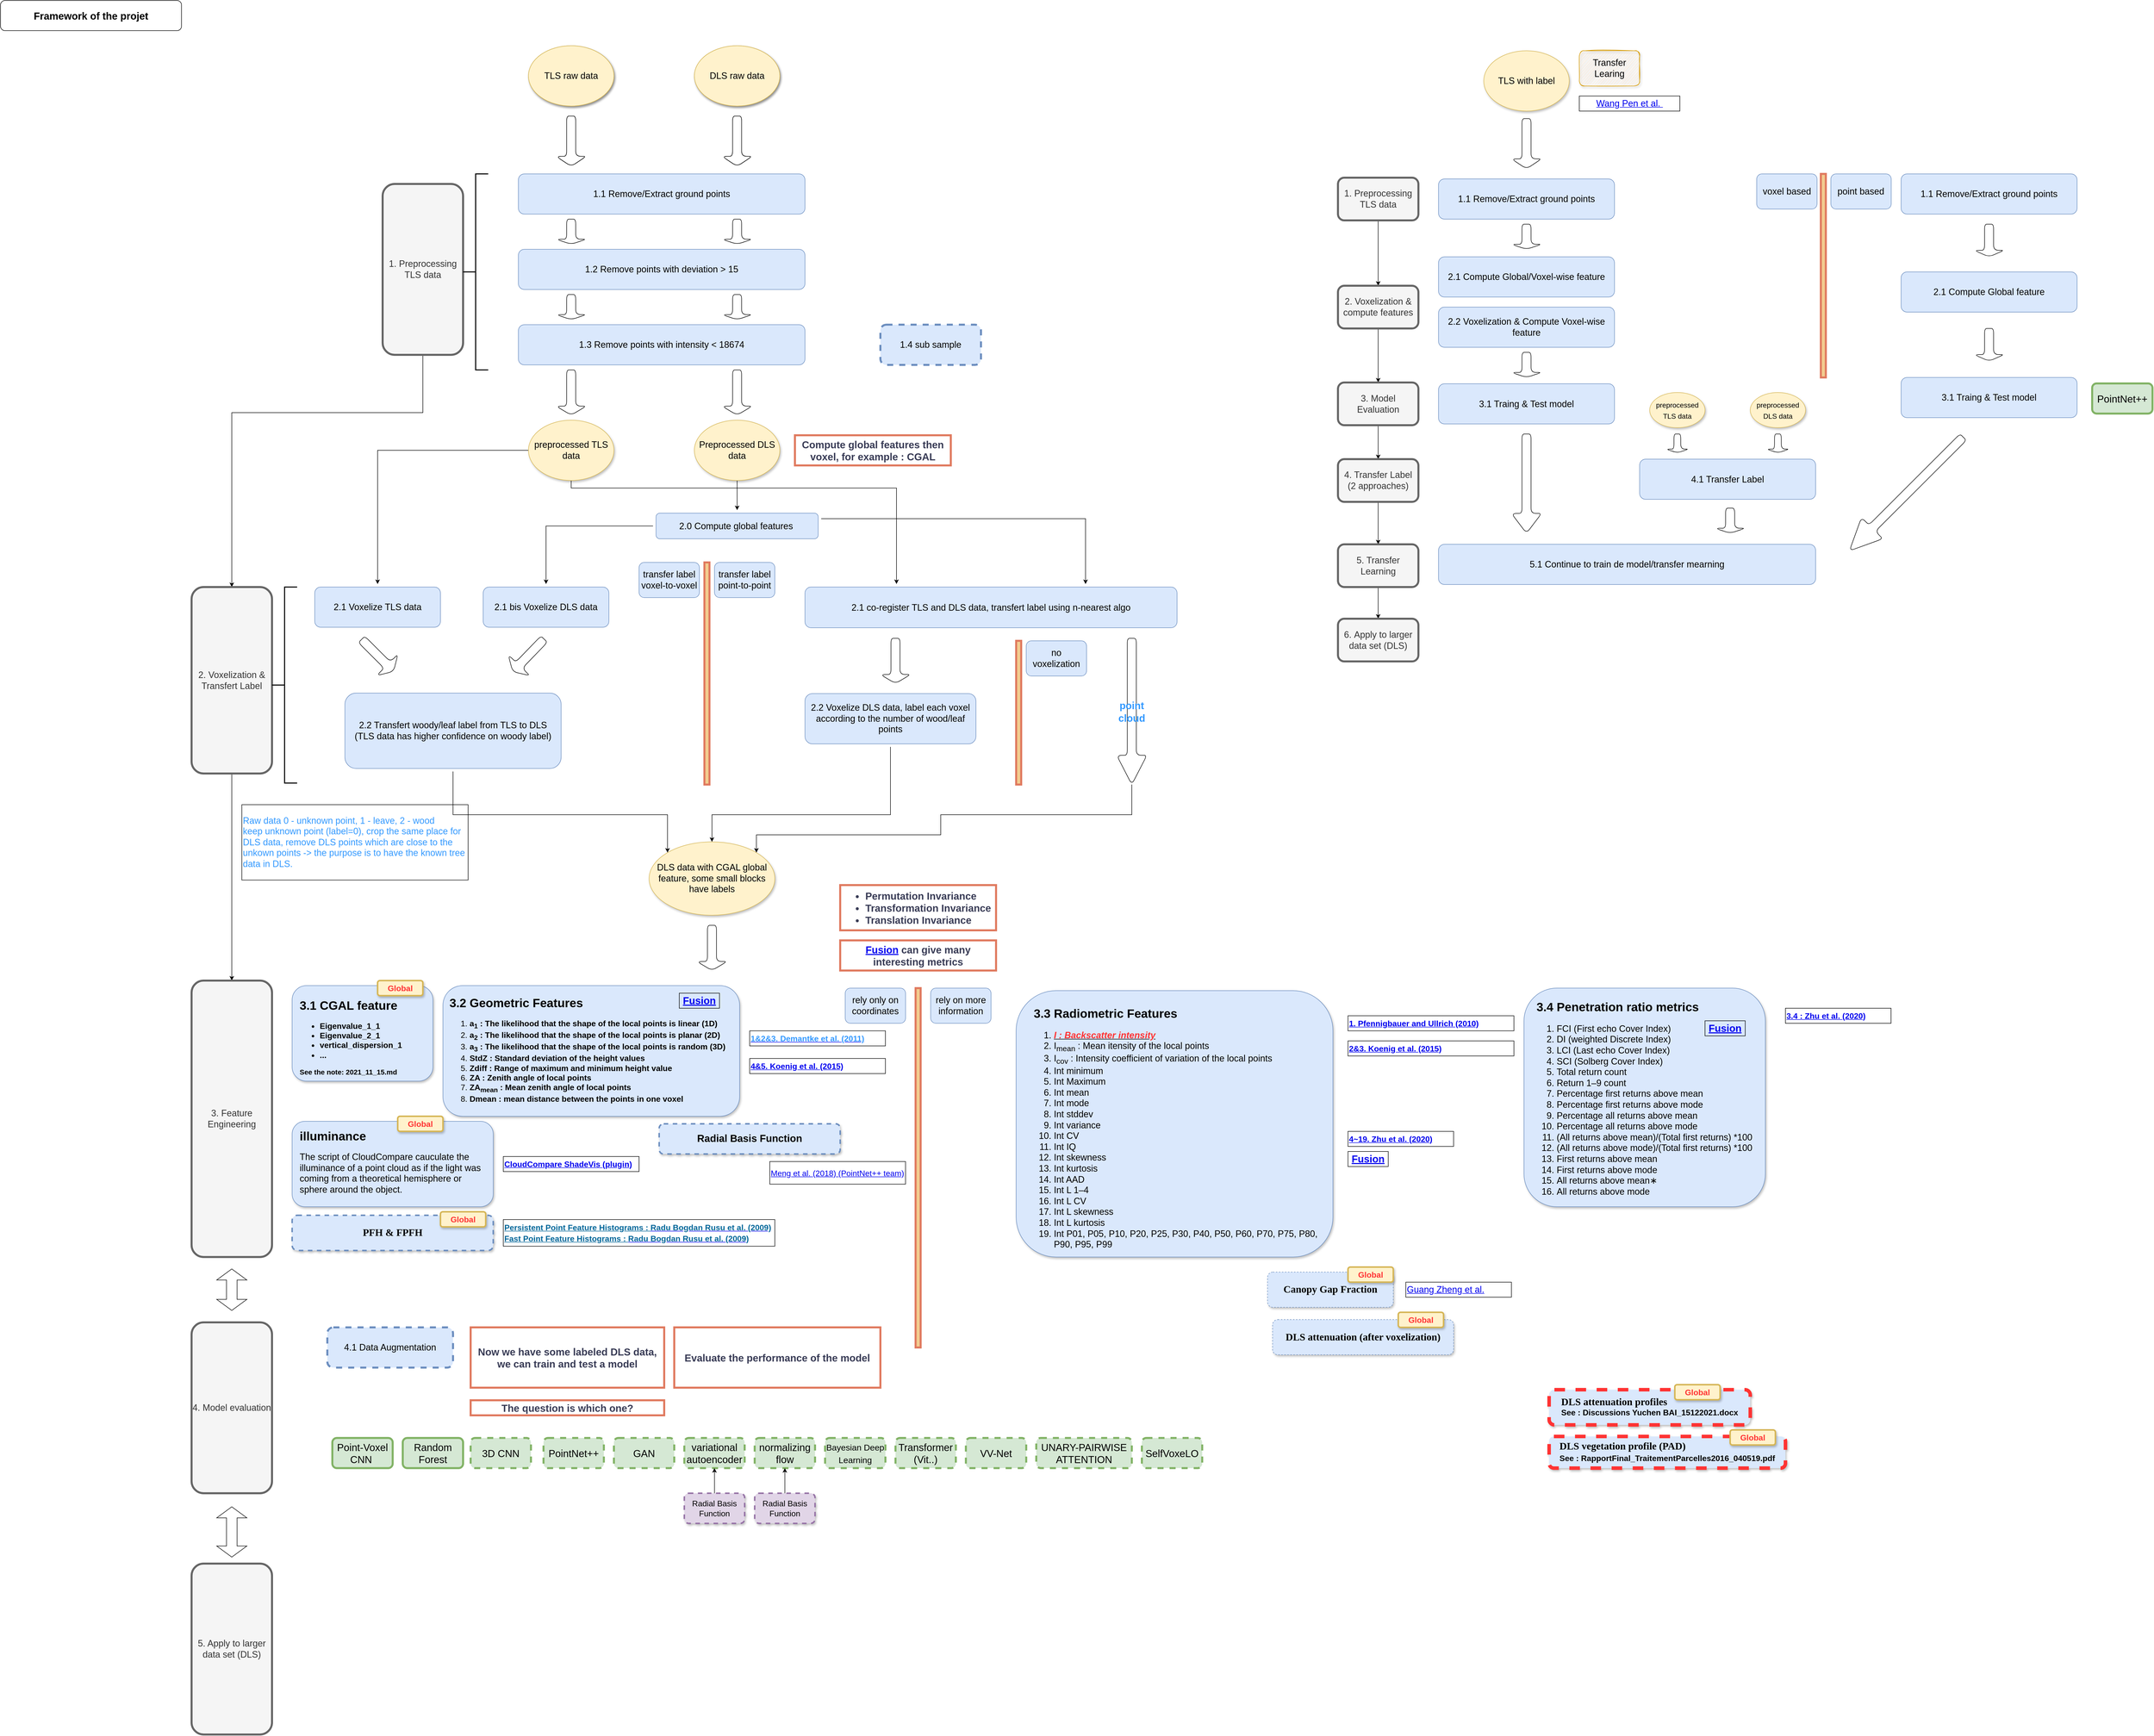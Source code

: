 <mxfile version="17.2.4" type="device"><diagram id="VDtyfZU4dx35SP9ErmCA" name="Page-1"><mxGraphModel dx="1374" dy="794" grid="1" gridSize="10" guides="1" tooltips="1" connect="1" arrows="1" fold="1" page="1" pageScale="1" pageWidth="3827" pageHeight="1169" math="0" shadow="0"><root><mxCell id="0"/><mxCell id="1" parent="0"/><mxCell id="HyjEfPjSGcgOFrTCnn4u-7" value="" style="rounded=1;whiteSpace=wrap;html=1;fontSize=14;shadow=1;glass=0;sketch=0;fillColor=#dae8fc;strokeColor=#6c8ebf;" parent="1" vertex="1"><mxGeometry x="600" y="1980" width="280" height="190" as="geometry"/></mxCell><mxCell id="Wg0yn6AiduVK4g4yRZyo-5" style="edgeStyle=orthogonalEdgeStyle;rounded=0;orthogonalLoop=1;jettySize=auto;html=1;" parent="1" source="dNyDx-j0MvRkq81e8ZUv-1" target="dNyDx-j0MvRkq81e8ZUv-33" edge="1"><mxGeometry relative="1" as="geometry"><Array as="points"><mxPoint x="860" y="840"/><mxPoint x="480" y="840"/></Array></mxGeometry></mxCell><mxCell id="dNyDx-j0MvRkq81e8ZUv-1" value="&lt;font style=&quot;font-size: 18px&quot;&gt;1. Preprocessing TLS data&lt;/font&gt;" style="rounded=1;whiteSpace=wrap;html=1;strokeWidth=4;fillColor=#f5f5f5;fontColor=#333333;strokeColor=#666666;" parent="1" vertex="1"><mxGeometry x="780" y="385" width="160" height="340" as="geometry"/></mxCell><mxCell id="dNyDx-j0MvRkq81e8ZUv-2" value="&lt;font style=&quot;font-size: 20px&quot;&gt;&lt;b&gt;Framework of the projet&lt;/b&gt;&lt;/font&gt;" style="whiteSpace=wrap;html=1;rounded=1;" parent="1" vertex="1"><mxGeometry x="20" y="20" width="360" height="60" as="geometry"/></mxCell><mxCell id="dNyDx-j0MvRkq81e8ZUv-7" value="1.1 Remove/Extract ground points" style="rounded=1;whiteSpace=wrap;html=1;fontSize=18;perimeterSpacing=6;fillColor=#dae8fc;strokeColor=#6c8ebf;" parent="1" vertex="1"><mxGeometry x="1050" y="365" width="570" height="80" as="geometry"/></mxCell><mxCell id="dNyDx-j0MvRkq81e8ZUv-10" value="TLS raw data" style="ellipse;whiteSpace=wrap;html=1;fontSize=18;rounded=1;fillColor=#fff2cc;strokeColor=#d6b656;shadow=1;" parent="1" vertex="1"><mxGeometry x="1070" y="110" width="170" height="120" as="geometry"/></mxCell><mxCell id="dNyDx-j0MvRkq81e8ZUv-15" value="DLS raw data" style="ellipse;whiteSpace=wrap;html=1;fontSize=18;rounded=1;fillColor=#fff2cc;strokeColor=#d6b656;sketch=0;shadow=1;" parent="1" vertex="1"><mxGeometry x="1400" y="110" width="170" height="120" as="geometry"/></mxCell><mxCell id="dNyDx-j0MvRkq81e8ZUv-16" value="" style="shape=singleArrow;direction=south;whiteSpace=wrap;html=1;fontSize=18;rounded=1;" parent="1" vertex="1"><mxGeometry x="1125" y="250" width="60" height="100" as="geometry"/></mxCell><mxCell id="dNyDx-j0MvRkq81e8ZUv-18" value="" style="shape=singleArrow;direction=south;whiteSpace=wrap;html=1;fontSize=18;rounded=1;" parent="1" vertex="1"><mxGeometry x="1455" y="250" width="60" height="100" as="geometry"/></mxCell><mxCell id="dNyDx-j0MvRkq81e8ZUv-19" value="1.2 Remove&amp;nbsp;points with deviation &amp;gt; 15" style="rounded=1;whiteSpace=wrap;html=1;fontSize=18;fillColor=#dae8fc;strokeColor=#6c8ebf;" parent="1" vertex="1"><mxGeometry x="1050" y="515" width="570" height="80" as="geometry"/></mxCell><mxCell id="dNyDx-j0MvRkq81e8ZUv-20" value="1.3 Remove&amp;nbsp;points with intensity &amp;lt; 18674" style="rounded=1;whiteSpace=wrap;html=1;fontSize=18;shadow=0;fillColor=#dae8fc;strokeColor=#6c8ebf;" parent="1" vertex="1"><mxGeometry x="1050" y="665" width="570" height="80" as="geometry"/></mxCell><mxCell id="dNyDx-j0MvRkq81e8ZUv-22" value="1.4 sub sample" style="rounded=1;whiteSpace=wrap;html=1;fontSize=18;shadow=0;dashed=1;fillColor=#dae8fc;strokeColor=#6c8ebf;strokeWidth=4;" parent="1" vertex="1"><mxGeometry x="1770" y="665" width="200" height="80" as="geometry"/></mxCell><mxCell id="Wg0yn6AiduVK4g4yRZyo-1" style="edgeStyle=orthogonalEdgeStyle;rounded=0;orthogonalLoop=1;jettySize=auto;html=1;entryX=0.5;entryY=0;entryDx=0;entryDy=0;" parent="1" source="dNyDx-j0MvRkq81e8ZUv-23" target="dNyDx-j0MvRkq81e8ZUv-40" edge="1"><mxGeometry relative="1" as="geometry"/></mxCell><mxCell id="Wg0yn6AiduVK4g4yRZyo-20" style="edgeStyle=orthogonalEdgeStyle;rounded=0;orthogonalLoop=1;jettySize=auto;html=1;entryX=0.25;entryY=0;entryDx=0;entryDy=0;fontSize=20;fontColor=#FF3333;" parent="1" source="dNyDx-j0MvRkq81e8ZUv-23" target="dNyDx-j0MvRkq81e8ZUv-60" edge="1"><mxGeometry relative="1" as="geometry"><Array as="points"><mxPoint x="1155" y="990"/><mxPoint x="1802" y="990"/></Array></mxGeometry></mxCell><mxCell id="dNyDx-j0MvRkq81e8ZUv-23" value="preprocessed TLS data" style="ellipse;whiteSpace=wrap;html=1;fontSize=18;rounded=1;fillColor=#fff2cc;strokeColor=#d6b656;shadow=1;" parent="1" vertex="1"><mxGeometry x="1070" y="855" width="170" height="120" as="geometry"/></mxCell><mxCell id="Wg0yn6AiduVK4g4yRZyo-15" style="edgeStyle=orthogonalEdgeStyle;rounded=0;orthogonalLoop=1;jettySize=auto;html=1;exitX=0.5;exitY=1;exitDx=0;exitDy=0;fontSize=20;fontColor=#FF3333;" parent="1" source="dNyDx-j0MvRkq81e8ZUv-24" target="Wg0yn6AiduVK4g4yRZyo-12" edge="1"><mxGeometry relative="1" as="geometry"/></mxCell><mxCell id="dNyDx-j0MvRkq81e8ZUv-24" value="Preprocessed DLS data" style="ellipse;whiteSpace=wrap;html=1;fontSize=18;rounded=1;fillColor=#fff2cc;strokeColor=#d6b656;shadow=1;" parent="1" vertex="1"><mxGeometry x="1400" y="855" width="170" height="120" as="geometry"/></mxCell><mxCell id="dNyDx-j0MvRkq81e8ZUv-25" value="" style="shape=singleArrow;direction=south;whiteSpace=wrap;html=1;fontSize=18;rounded=1;" parent="1" vertex="1"><mxGeometry x="1125" y="455" width="60" height="50" as="geometry"/></mxCell><mxCell id="dNyDx-j0MvRkq81e8ZUv-26" value="" style="shape=singleArrow;direction=south;whiteSpace=wrap;html=1;fontSize=18;rounded=1;" parent="1" vertex="1"><mxGeometry x="1455" y="455" width="60" height="50" as="geometry"/></mxCell><mxCell id="dNyDx-j0MvRkq81e8ZUv-28" value="" style="shape=singleArrow;direction=south;whiteSpace=wrap;html=1;fontSize=18;rounded=1;" parent="1" vertex="1"><mxGeometry x="1125" y="605" width="60" height="50" as="geometry"/></mxCell><mxCell id="dNyDx-j0MvRkq81e8ZUv-30" value="" style="shape=singleArrow;direction=south;whiteSpace=wrap;html=1;fontSize=18;rounded=1;" parent="1" vertex="1"><mxGeometry x="1455" y="605" width="60" height="50" as="geometry"/></mxCell><mxCell id="dNyDx-j0MvRkq81e8ZUv-31" value="" style="shape=singleArrow;direction=south;whiteSpace=wrap;html=1;fontSize=18;rounded=1;" parent="1" vertex="1"><mxGeometry x="1455" y="755" width="60" height="90" as="geometry"/></mxCell><mxCell id="dNyDx-j0MvRkq81e8ZUv-32" value="" style="shape=singleArrow;direction=south;whiteSpace=wrap;html=1;fontSize=18;rounded=1;" parent="1" vertex="1"><mxGeometry x="1125" y="755" width="60" height="90" as="geometry"/></mxCell><mxCell id="Wg0yn6AiduVK4g4yRZyo-23" style="edgeStyle=orthogonalEdgeStyle;rounded=0;orthogonalLoop=1;jettySize=auto;html=1;fontSize=20;fontColor=#FF3333;" parent="1" source="dNyDx-j0MvRkq81e8ZUv-33" target="dNyDx-j0MvRkq81e8ZUv-34" edge="1"><mxGeometry relative="1" as="geometry"/></mxCell><mxCell id="dNyDx-j0MvRkq81e8ZUv-33" value="&lt;font style=&quot;font-size: 18px&quot;&gt;2. Voxelization &amp;amp; Transfert Label&lt;/font&gt;" style="rounded=1;whiteSpace=wrap;html=1;strokeWidth=4;fillColor=#f5f5f5;fontColor=#333333;strokeColor=#666666;" parent="1" vertex="1"><mxGeometry x="400" y="1187" width="160" height="371" as="geometry"/></mxCell><mxCell id="dNyDx-j0MvRkq81e8ZUv-34" value="&lt;font style=&quot;font-size: 18px&quot;&gt;3. Feature Engineering&lt;/font&gt;" style="rounded=1;whiteSpace=wrap;html=1;strokeWidth=4;fillColor=#f5f5f5;fontColor=#333333;strokeColor=#666666;" parent="1" vertex="1"><mxGeometry x="400" y="1970" width="160" height="550" as="geometry"/></mxCell><mxCell id="dNyDx-j0MvRkq81e8ZUv-35" value="&lt;span style=&quot;font-size: 18px&quot;&gt;4. Model evaluation&lt;/span&gt;" style="rounded=1;whiteSpace=wrap;html=1;strokeWidth=4;fillColor=#f5f5f5;fontColor=#333333;strokeColor=#666666;" parent="1" vertex="1"><mxGeometry x="400" y="2650" width="160" height="340" as="geometry"/></mxCell><mxCell id="dNyDx-j0MvRkq81e8ZUv-37" value="&lt;font style=&quot;font-size: 18px&quot;&gt;5. Apply to larger data set (DLS)&lt;/font&gt;" style="rounded=1;whiteSpace=wrap;html=1;strokeWidth=4;fillColor=#f5f5f5;fontColor=#333333;strokeColor=#666666;" parent="1" vertex="1"><mxGeometry x="400" y="3130" width="160" height="340" as="geometry"/></mxCell><mxCell id="dNyDx-j0MvRkq81e8ZUv-38" value="transfer label&lt;br&gt;point-to-point" style="rounded=1;whiteSpace=wrap;html=1;fontSize=18;shadow=0;fillColor=#dae8fc;strokeColor=#6c8ebf;" parent="1" vertex="1"><mxGeometry x="1440" y="1138" width="120" height="70" as="geometry"/></mxCell><mxCell id="dNyDx-j0MvRkq81e8ZUv-40" value="2.1 Voxelize TLS data" style="rounded=1;whiteSpace=wrap;html=1;fontSize=18;perimeterSpacing=6;fillColor=#dae8fc;strokeColor=#6c8ebf;" parent="1" vertex="1"><mxGeometry x="645" y="1187" width="250" height="80" as="geometry"/></mxCell><mxCell id="dNyDx-j0MvRkq81e8ZUv-41" value="" style="strokeWidth=2;html=1;shape=mxgraph.flowchart.annotation_2;align=left;labelPosition=right;pointerEvents=1;rounded=0;sketch=0;fontColor=#393C56;fillColor=#F2CC8F;" parent="1" vertex="1"><mxGeometry x="940" y="365" width="50" height="390" as="geometry"/></mxCell><mxCell id="dNyDx-j0MvRkq81e8ZUv-43" value="" style="rounded=0;whiteSpace=wrap;html=1;sketch=0;fontColor=#393C56;strokeColor=#E07A5F;strokeWidth=4;fillColor=#F2CC8F;" parent="1" vertex="1"><mxGeometry x="1420" y="1138" width="10" height="442" as="geometry"/></mxCell><mxCell id="dNyDx-j0MvRkq81e8ZUv-44" value="transfer label&lt;br&gt;voxel-to-voxel" style="rounded=1;whiteSpace=wrap;html=1;fontSize=18;shadow=0;fillColor=#dae8fc;strokeColor=#6c8ebf;" parent="1" vertex="1"><mxGeometry x="1290" y="1138" width="120" height="70" as="geometry"/></mxCell><mxCell id="dNyDx-j0MvRkq81e8ZUv-45" value="2.1 bis Voxelize DLS data" style="rounded=1;whiteSpace=wrap;html=1;fontSize=18;perimeterSpacing=6;fillColor=#dae8fc;strokeColor=#6c8ebf;" parent="1" vertex="1"><mxGeometry x="980" y="1187" width="250" height="80" as="geometry"/></mxCell><mxCell id="Wg0yn6AiduVK4g4yRZyo-29" style="edgeStyle=orthogonalEdgeStyle;rounded=0;orthogonalLoop=1;jettySize=auto;html=1;entryX=0;entryY=0;entryDx=0;entryDy=0;fontSize=20;fontColor=#FF3333;" parent="1" source="dNyDx-j0MvRkq81e8ZUv-56" target="Wg0yn6AiduVK4g4yRZyo-28" edge="1"><mxGeometry relative="1" as="geometry"><Array as="points"><mxPoint x="920" y="1640"/><mxPoint x="1347" y="1640"/></Array></mxGeometry></mxCell><mxCell id="dNyDx-j0MvRkq81e8ZUv-56" value="2.2 Transfert woody/leaf label from TLS to DLS&lt;br&gt;(TLS data has higher confidence on woody label)" style="rounded=1;whiteSpace=wrap;html=1;fontSize=18;perimeterSpacing=6;fillColor=#dae8fc;strokeColor=#6c8ebf;" parent="1" vertex="1"><mxGeometry x="705" y="1398" width="430" height="150" as="geometry"/></mxCell><mxCell id="dNyDx-j0MvRkq81e8ZUv-57" value="" style="shape=singleArrow;direction=south;whiteSpace=wrap;html=1;fontSize=18;rounded=1;rotation=44;" parent="1" vertex="1"><mxGeometry x="1040" y="1278" width="60" height="90" as="geometry"/></mxCell><mxCell id="dNyDx-j0MvRkq81e8ZUv-58" value="" style="shape=singleArrow;direction=south;whiteSpace=wrap;html=1;fontSize=18;rounded=1;rotation=-45;" parent="1" vertex="1"><mxGeometry x="740" y="1278" width="60" height="90" as="geometry"/></mxCell><mxCell id="dNyDx-j0MvRkq81e8ZUv-59" value="" style="strokeWidth=2;html=1;shape=mxgraph.flowchart.annotation_2;align=left;labelPosition=right;pointerEvents=1;rounded=0;sketch=0;fontColor=#393C56;fillColor=#F2CC8F;" parent="1" vertex="1"><mxGeometry x="560" y="1187" width="50" height="390" as="geometry"/></mxCell><mxCell id="dNyDx-j0MvRkq81e8ZUv-60" value="2.1 co-register TLS and DLS data, transfert label using n-nearest algo" style="rounded=1;whiteSpace=wrap;html=1;fontSize=18;perimeterSpacing=6;fillColor=#dae8fc;strokeColor=#6c8ebf;" parent="1" vertex="1"><mxGeometry x="1620" y="1187" width="740" height="81" as="geometry"/></mxCell><mxCell id="Wg0yn6AiduVK4g4yRZyo-30" style="edgeStyle=orthogonalEdgeStyle;rounded=0;orthogonalLoop=1;jettySize=auto;html=1;fontSize=20;fontColor=#FF3333;" parent="1" source="dNyDx-j0MvRkq81e8ZUv-71" target="Wg0yn6AiduVK4g4yRZyo-28" edge="1"><mxGeometry relative="1" as="geometry"><Array as="points"><mxPoint x="1790" y="1640"/><mxPoint x="1435" y="1640"/></Array></mxGeometry></mxCell><mxCell id="dNyDx-j0MvRkq81e8ZUv-71" value="2.2 Voxelize DLS data, label each voxel according to the number of wood/leaf points" style="rounded=1;whiteSpace=wrap;html=1;fontSize=18;perimeterSpacing=6;fillColor=#dae8fc;strokeColor=#6c8ebf;" parent="1" vertex="1"><mxGeometry x="1620" y="1399" width="340" height="100" as="geometry"/></mxCell><mxCell id="dNyDx-j0MvRkq81e8ZUv-72" value="" style="shape=singleArrow;direction=south;whiteSpace=wrap;html=1;fontSize=18;rounded=1;" parent="1" vertex="1"><mxGeometry x="1770" y="1289" width="60" height="90" as="geometry"/></mxCell><mxCell id="dNyDx-j0MvRkq81e8ZUv-73" value="&lt;span style=&quot;font-size: 20px&quot;&gt;&lt;b&gt;Compute global features then voxel, for example : CGAL&lt;/b&gt;&lt;/span&gt;" style="rounded=0;whiteSpace=wrap;html=1;sketch=0;fontColor=#393C56;strokeColor=#E07A5F;strokeWidth=4;fillColor=none;" parent="1" vertex="1"><mxGeometry x="1600" y="885" width="310" height="60" as="geometry"/></mxCell><mxCell id="Wg0yn6AiduVK4g4yRZyo-8" value="" style="rounded=0;whiteSpace=wrap;html=1;sketch=0;fontColor=#393C56;strokeColor=#E07A5F;strokeWidth=4;fillColor=#F2CC8F;" parent="1" vertex="1"><mxGeometry x="2040" y="1294" width="10" height="286" as="geometry"/></mxCell><mxCell id="Wg0yn6AiduVK4g4yRZyo-10" value="no voxelization" style="rounded=1;whiteSpace=wrap;html=1;fontSize=18;shadow=0;fillColor=#dae8fc;strokeColor=#6c8ebf;" parent="1" vertex="1"><mxGeometry x="2060" y="1294" width="120" height="70" as="geometry"/></mxCell><mxCell id="Wg0yn6AiduVK4g4yRZyo-31" style="edgeStyle=orthogonalEdgeStyle;rounded=0;orthogonalLoop=1;jettySize=auto;html=1;entryX=1;entryY=0;entryDx=0;entryDy=0;fontSize=20;fontColor=#FF3333;" parent="1" source="Wg0yn6AiduVK4g4yRZyo-11" target="Wg0yn6AiduVK4g4yRZyo-28" edge="1"><mxGeometry relative="1" as="geometry"><Array as="points"><mxPoint x="2270" y="1640"/><mxPoint x="1890" y="1640"/><mxPoint x="1890" y="1680"/><mxPoint x="1523" y="1680"/></Array></mxGeometry></mxCell><mxCell id="Wg0yn6AiduVK4g4yRZyo-11" value="&lt;b&gt;&lt;font color=&quot;#3399ff&quot; style=&quot;font-size: 20px&quot;&gt;point cloud&lt;/font&gt;&lt;/b&gt;" style="shape=singleArrow;direction=south;whiteSpace=wrap;html=1;fontSize=18;rounded=1;" parent="1" vertex="1"><mxGeometry x="2240" y="1289" width="60" height="291" as="geometry"/></mxCell><mxCell id="Wg0yn6AiduVK4g4yRZyo-18" style="edgeStyle=orthogonalEdgeStyle;rounded=0;orthogonalLoop=1;jettySize=auto;html=1;fontSize=20;fontColor=#FF3333;" parent="1" source="Wg0yn6AiduVK4g4yRZyo-12" target="dNyDx-j0MvRkq81e8ZUv-45" edge="1"><mxGeometry relative="1" as="geometry"/></mxCell><mxCell id="Wg0yn6AiduVK4g4yRZyo-19" style="edgeStyle=orthogonalEdgeStyle;rounded=0;orthogonalLoop=1;jettySize=auto;html=1;entryX=0.75;entryY=0;entryDx=0;entryDy=0;fontSize=20;fontColor=#FF3333;" parent="1" source="Wg0yn6AiduVK4g4yRZyo-12" target="dNyDx-j0MvRkq81e8ZUv-60" edge="1"><mxGeometry relative="1" as="geometry"><Array as="points"><mxPoint x="2178" y="1051"/></Array></mxGeometry></mxCell><mxCell id="Wg0yn6AiduVK4g4yRZyo-12" value="2.0&amp;nbsp;Compute global features&amp;nbsp;" style="rounded=1;whiteSpace=wrap;html=1;fontSize=18;perimeterSpacing=6;fillColor=#dae8fc;strokeColor=#6c8ebf;" parent="1" vertex="1"><mxGeometry x="1323.75" y="1040" width="322.5" height="51" as="geometry"/></mxCell><mxCell id="Wg0yn6AiduVK4g4yRZyo-28" value="DLS data with CGAL global feature, some small blocks have labels" style="ellipse;whiteSpace=wrap;html=1;fontSize=18;rounded=1;fillColor=#fff2cc;strokeColor=#d6b656;shadow=1;" parent="1" vertex="1"><mxGeometry x="1310" y="1694" width="250" height="146" as="geometry"/></mxCell><mxCell id="Wg0yn6AiduVK4g4yRZyo-32" value="" style="rounded=0;whiteSpace=wrap;html=1;sketch=0;fontColor=#393C56;strokeColor=#E07A5F;strokeWidth=4;fillColor=#F2CC8F;" parent="1" vertex="1"><mxGeometry x="1840" y="1985" width="10" height="715" as="geometry"/></mxCell><mxCell id="Wg0yn6AiduVK4g4yRZyo-34" value="&lt;span style=&quot;font-size: 20px&quot;&gt;&lt;b&gt;Now we have some labeled DLS data, we can train and test a model&lt;/b&gt;&lt;/span&gt;" style="rounded=0;whiteSpace=wrap;html=1;sketch=0;fontColor=#393C56;strokeColor=#E07A5F;strokeWidth=4;fillColor=none;" parent="1" vertex="1"><mxGeometry x="955" y="2660" width="385" height="120" as="geometry"/></mxCell><mxCell id="Wg0yn6AiduVK4g4yRZyo-36" value="&lt;span style=&quot;font-size: 20px&quot;&gt;&lt;b&gt;The question is which one?&lt;/b&gt;&lt;/span&gt;" style="rounded=0;whiteSpace=wrap;html=1;sketch=0;fontColor=#393C56;strokeColor=#E07A5F;strokeWidth=4;fillColor=none;" parent="1" vertex="1"><mxGeometry x="955" y="2805" width="385" height="30" as="geometry"/></mxCell><mxCell id="Wg0yn6AiduVK4g4yRZyo-37" value="3D CNN" style="rounded=1;whiteSpace=wrap;html=1;fontSize=20;dashed=1;strokeWidth=4;fillColor=#d5e8d4;strokeColor=#82b366;" parent="1" vertex="1"><mxGeometry x="955" y="2880" width="120" height="60" as="geometry"/></mxCell><mxCell id="Wg0yn6AiduVK4g4yRZyo-38" value="PointNet++" style="rounded=1;whiteSpace=wrap;html=1;fontSize=20;dashed=1;strokeWidth=4;fillColor=#d5e8d4;strokeColor=#82b366;" parent="1" vertex="1"><mxGeometry x="1100" y="2880" width="120" height="60" as="geometry"/></mxCell><mxCell id="Wg0yn6AiduVK4g4yRZyo-39" value="GAN" style="rounded=1;whiteSpace=wrap;html=1;fontSize=20;dashed=1;strokeWidth=4;fillColor=#d5e8d4;strokeColor=#82b366;" parent="1" vertex="1"><mxGeometry x="1240" y="2880" width="120" height="60" as="geometry"/></mxCell><mxCell id="Wg0yn6AiduVK4g4yRZyo-40" value="Transformer&lt;br&gt;(Vit..)" style="rounded=1;whiteSpace=wrap;html=1;fontSize=20;dashed=1;strokeWidth=4;fillColor=#d5e8d4;strokeColor=#82b366;" parent="1" vertex="1"><mxGeometry x="1800" y="2880" width="120" height="60" as="geometry"/></mxCell><mxCell id="Wg0yn6AiduVK4g4yRZyo-41" value="variational autoencoder" style="rounded=1;whiteSpace=wrap;html=1;fontSize=20;dashed=1;strokeWidth=4;fillColor=#d5e8d4;strokeColor=#82b366;" parent="1" vertex="1"><mxGeometry x="1380" y="2880" width="120" height="60" as="geometry"/></mxCell><mxCell id="Wg0yn6AiduVK4g4yRZyo-42" value="&lt;span style=&quot;font-size: 20px&quot;&gt;&lt;b&gt;Evaluate the performance of the model&lt;/b&gt;&lt;/span&gt;" style="rounded=0;whiteSpace=wrap;html=1;sketch=0;fontColor=#393C56;strokeColor=#E07A5F;strokeWidth=4;fillColor=none;" parent="1" vertex="1"><mxGeometry x="1360" y="2660" width="410" height="120" as="geometry"/></mxCell><mxCell id="Wg0yn6AiduVK4g4yRZyo-43" value="Point-Voxel CNN&amp;nbsp;" style="rounded=1;whiteSpace=wrap;html=1;fontSize=20;strokeWidth=4;fillColor=#d5e8d4;strokeColor=#82b366;" parent="1" vertex="1"><mxGeometry x="680" y="2880" width="120" height="60" as="geometry"/></mxCell><mxCell id="Wg0yn6AiduVK4g4yRZyo-45" value="4.1 Data Augmentation" style="rounded=1;whiteSpace=wrap;html=1;fontSize=18;perimeterSpacing=6;fillColor=#dae8fc;strokeColor=#6c8ebf;dashed=1;strokeWidth=4;" parent="1" vertex="1"><mxGeometry x="670" y="2660" width="250" height="80" as="geometry"/></mxCell><mxCell id="Wg0yn6AiduVK4g4yRZyo-46" value="&lt;font style=&quot;font-size: 17px&quot;&gt;Bayesian Deep Learning&lt;/font&gt;" style="rounded=1;whiteSpace=wrap;html=1;fontSize=20;dashed=1;strokeWidth=4;fillColor=#d5e8d4;strokeColor=#82b366;" parent="1" vertex="1"><mxGeometry x="1660" y="2880" width="120" height="60" as="geometry"/></mxCell><mxCell id="7QZ0QgCbZnXup8xYwO6Q-5" value="" style="html=1;shadow=0;dashed=0;align=center;verticalAlign=middle;shape=mxgraph.arrows2.twoWayArrow;dy=0.65;dx=22;rotation=90;" parent="1" vertex="1"><mxGeometry x="430" y="3037" width="100" height="60" as="geometry"/></mxCell><mxCell id="7QZ0QgCbZnXup8xYwO6Q-6" value="" style="html=1;shadow=0;dashed=0;align=center;verticalAlign=middle;shape=mxgraph.arrows2.twoWayArrow;dy=0.65;dx=22;rotation=90;" parent="1" vertex="1"><mxGeometry x="438.75" y="2555" width="82.5" height="60" as="geometry"/></mxCell><mxCell id="HyjEfPjSGcgOFrTCnn4u-6" value="&lt;h1&gt;3.1 CGAL feature&lt;/h1&gt;&lt;div&gt;&lt;ul style=&quot;font-size: 16px&quot;&gt;&lt;li&gt;&lt;b&gt;Eigenvalue_1_1&lt;/b&gt;&lt;/li&gt;&lt;li&gt;&lt;b&gt;Eigenvalue_2_1&lt;/b&gt;&lt;/li&gt;&lt;li&gt;&lt;b&gt;vertical_dispersion_1&lt;/b&gt;&lt;/li&gt;&lt;li&gt;&lt;b&gt;...&lt;/b&gt;&lt;/li&gt;&lt;/ul&gt;&lt;div&gt;&lt;b&gt;&lt;font style=&quot;font-size: 14px&quot;&gt;See the note: 2021_11_15.md&lt;/font&gt;&lt;/b&gt;&lt;b&gt;&lt;font style=&quot;font-size: 14px&quot;&gt;&amp;nbsp;&lt;/font&gt;&lt;/b&gt;&lt;/div&gt;&lt;/div&gt;" style="text;html=1;strokeColor=none;fillColor=none;spacing=5;spacingTop=-20;whiteSpace=wrap;overflow=hidden;rounded=0;" parent="1" vertex="1"><mxGeometry x="610" y="2000" width="230" height="170" as="geometry"/></mxCell><mxCell id="HyjEfPjSGcgOFrTCnn4u-13" value="" style="shape=singleArrow;direction=south;whiteSpace=wrap;html=1;fontSize=18;rounded=1;rotation=0;" parent="1" vertex="1"><mxGeometry x="1405" y="1860" width="60" height="90" as="geometry"/></mxCell><mxCell id="HyjEfPjSGcgOFrTCnn4u-15" value="rely only on coordinates" style="rounded=1;whiteSpace=wrap;html=1;fontSize=18;shadow=0;fillColor=#dae8fc;strokeColor=#6c8ebf;" parent="1" vertex="1"><mxGeometry x="1700" y="1985" width="120" height="70" as="geometry"/></mxCell><mxCell id="HyjEfPjSGcgOFrTCnn4u-16" value="rely on more information" style="rounded=1;whiteSpace=wrap;html=1;fontSize=18;shadow=0;fillColor=#dae8fc;strokeColor=#6c8ebf;" parent="1" vertex="1"><mxGeometry x="1870" y="1985" width="120" height="70" as="geometry"/></mxCell><mxCell id="HyjEfPjSGcgOFrTCnn4u-17" value="" style="rounded=1;whiteSpace=wrap;html=1;fontSize=14;shadow=1;glass=0;sketch=0;fillColor=#dae8fc;strokeColor=#6c8ebf;" parent="1" vertex="1"><mxGeometry x="900" y="1980" width="590" height="260" as="geometry"/></mxCell><mxCell id="HyjEfPjSGcgOFrTCnn4u-18" value="&lt;h1&gt;3.2 Geometric Features&lt;/h1&gt;&lt;div style=&quot;font-size: 16px&quot;&gt;&lt;ol&gt;&lt;li style=&quot;font-size: 16px&quot;&gt;&lt;b&gt;a&lt;sub&gt;1&lt;/sub&gt; :&amp;nbsp;The likelihood that the shape of the local points is linear (1D)&lt;/b&gt;&lt;/li&gt;&lt;li style=&quot;font-size: 16px&quot;&gt;&lt;b&gt;a&lt;sub&gt;2&lt;/sub&gt;&amp;nbsp;:&amp;nbsp;The likelihood that the shape of the local points is planar (2D)&lt;/b&gt;&lt;/li&gt;&lt;li style=&quot;font-size: 16px&quot;&gt;&lt;b&gt;a&lt;sub&gt;3&lt;/sub&gt;&amp;nbsp;:&amp;nbsp;The likelihood that the shape of the local points is random (3D)&lt;/b&gt;&lt;/li&gt;&lt;li style=&quot;font-size: 16px&quot;&gt;&lt;b&gt;StdZ :&amp;nbsp;&lt;/b&gt;&lt;span&gt;&lt;b&gt;Standard deviation of the height values&lt;/b&gt;&lt;/span&gt;&lt;/li&gt;&lt;li style=&quot;font-size: 16px&quot;&gt;&lt;b&gt;Zdiff :&amp;nbsp;&lt;/b&gt;&lt;span&gt;&lt;b&gt;Range of maximum and minimum height value&lt;/b&gt;&lt;/span&gt;&lt;/li&gt;&lt;li&gt;&lt;span&gt;&lt;b&gt;ZA :&amp;nbsp;Zenith angle of local points&lt;/b&gt;&lt;/span&gt;&lt;/li&gt;&lt;li&gt;&lt;b&gt;ZA&lt;sub&gt;mean&lt;/sub&gt; :&amp;nbsp;Mean zenith angle of local points&lt;/b&gt;&lt;/li&gt;&lt;li&gt;&lt;b&gt;Dmean : mean distance between the points in one voxel&lt;/b&gt;&lt;/li&gt;&lt;/ol&gt;&lt;/div&gt;" style="text;html=1;strokeColor=none;fillColor=none;spacing=5;spacingTop=-20;whiteSpace=wrap;overflow=hidden;rounded=0;" parent="1" vertex="1"><mxGeometry x="907.5" y="1995" width="575" height="255" as="geometry"/></mxCell><mxCell id="HyjEfPjSGcgOFrTCnn4u-19" value="" style="rounded=1;whiteSpace=wrap;html=1;fontSize=14;shadow=1;glass=0;sketch=0;fillColor=#dae8fc;strokeColor=#6c8ebf;" parent="1" vertex="1"><mxGeometry x="2040" y="1990" width="630" height="530" as="geometry"/></mxCell><mxCell id="HyjEfPjSGcgOFrTCnn4u-20" value="&lt;h1&gt;3.3 Radiometric Features&lt;/h1&gt;&lt;div&gt;&lt;ol style=&quot;font-size: 18px&quot;&gt;&lt;li style=&quot;font-size: 18px&quot;&gt;&lt;b&gt;&lt;i&gt;&lt;u&gt;&lt;font color=&quot;#ff3333&quot; style=&quot;font-size: 18px&quot;&gt;I : Backscatter intensity&lt;/font&gt;&lt;/u&gt;&lt;/i&gt;&lt;/b&gt;&lt;/li&gt;&lt;li style=&quot;font-size: 18px&quot;&gt;&lt;span&gt;I&lt;/span&gt;&lt;sub&gt;mean&lt;/sub&gt;&lt;span&gt;&amp;nbsp;: Mean itensity of the local points&lt;/span&gt;&lt;/li&gt;&lt;li style=&quot;font-size: 18px&quot;&gt;&lt;span&gt;I&lt;/span&gt;&lt;span&gt;&lt;sub&gt;cov&lt;/sub&gt;&lt;/span&gt;&lt;span&gt;&amp;nbsp;:&amp;nbsp;Intensity coefficient of variation of the local point&lt;/span&gt;s&lt;/li&gt;&lt;li&gt;&lt;span&gt;Int minimum&lt;/span&gt;&lt;/li&gt;&lt;li&gt;&lt;span&gt;Int Maximum&lt;/span&gt;&lt;/li&gt;&lt;li&gt;&lt;span&gt;Int mean&lt;/span&gt;&lt;/li&gt;&lt;li&gt;&lt;span&gt;Int mode&lt;/span&gt;&lt;/li&gt;&lt;li&gt;&lt;span&gt;Int stddev&lt;/span&gt;&lt;/li&gt;&lt;li&gt;&lt;span&gt;Int variance&lt;/span&gt;&lt;/li&gt;&lt;li&gt;&lt;span&gt;Int CV&lt;/span&gt;&lt;/li&gt;&lt;li&gt;&lt;span&gt;Int IQ&lt;/span&gt;&lt;/li&gt;&lt;li&gt;&lt;span&gt;Int skewness&lt;/span&gt;&lt;/li&gt;&lt;li&gt;&lt;span&gt;Int kurtosis&lt;/span&gt;&lt;/li&gt;&lt;li&gt;&lt;span&gt;Int AAD&lt;/span&gt;&lt;/li&gt;&lt;li&gt;&lt;span&gt;Int L 1–4&lt;/span&gt;&lt;/li&gt;&lt;li&gt;&lt;span&gt;Int L CV&lt;/span&gt;&lt;/li&gt;&lt;li&gt;&lt;span&gt;Int L skewness&lt;/span&gt;&lt;/li&gt;&lt;li&gt;&lt;span&gt;Int L kurtosis&lt;/span&gt;&lt;/li&gt;&lt;li&gt;&lt;span&gt;Int P01, P05, P10, P20, P25, P30, P40, P50, P60, P70, P75,&amp;nbsp;&lt;/span&gt;P80, P90, P95, P99&lt;/li&gt;&lt;/ol&gt;&lt;/div&gt;" style="text;html=1;strokeColor=none;fillColor=none;spacing=5;spacingTop=-20;whiteSpace=wrap;overflow=hidden;rounded=0;" parent="1" vertex="1"><mxGeometry x="2070" y="2015.5" width="590" height="507.5" as="geometry"/></mxCell><mxCell id="HyjEfPjSGcgOFrTCnn4u-21" value="&lt;font color=&quot;#3399ff&quot;&gt;&lt;a href=&quot;https://www.spiedigitallibrary.org/conference-proceedings-of-spie/7684/1/Improving-quality-of-laser-scanning-data-acquisition-through-calibrated-amplitude/10.112/12.85.short&quot;&gt;&lt;span style=&quot;font-size: 16px&quot;&gt;&lt;b&gt;1.&amp;nbsp;&lt;/b&gt;&lt;/span&gt;&lt;span style=&quot;font-size: 16px&quot;&gt;&lt;b&gt;Pfennigbauer and Ullrich (2010)&lt;/b&gt;&lt;/span&gt;&lt;/a&gt;&lt;/font&gt;" style="rounded=0;whiteSpace=wrap;html=1;shadow=0;glass=0;sketch=0;fontSize=18;fontColor=#000000;fillColor=none;gradientColor=none;align=left;" parent="1" vertex="1"><mxGeometry x="2700" y="2040" width="330" height="30" as="geometry"/></mxCell><mxCell id="HyjEfPjSGcgOFrTCnn4u-24" value="&lt;font color=&quot;#3399ff&quot;&gt;&lt;span style=&quot;font-size: 16px&quot;&gt;&lt;b&gt;&lt;a href=&quot;https://www.sciencedirect.com/science/article/pii/S0924271615000623&quot;&gt;2&amp;amp;3. Koenig et al. (2015)&lt;/a&gt;&lt;/b&gt;&lt;/span&gt;&lt;/font&gt;" style="rounded=0;whiteSpace=wrap;html=1;shadow=0;glass=0;sketch=0;fontSize=18;fontColor=#000000;fillColor=none;gradientColor=none;align=left;" parent="1" vertex="1"><mxGeometry x="2700" y="2090" width="330" height="30" as="geometry"/></mxCell><mxCell id="HyjEfPjSGcgOFrTCnn4u-26" value="&lt;a href=&quot;http://recherche.ign.fr/labos/matis/pdf/articles_conf/2011/laserscanning2011_demantke_final.pdf&quot;&gt;&lt;font color=&quot;#3399ff&quot;&gt;&lt;b style=&quot;font-size: 16px&quot;&gt;1&amp;amp;2&amp;amp;3.&amp;nbsp;&lt;/b&gt;&lt;span style=&quot;font-size: 16px&quot;&gt;&lt;b&gt;Demantke et al. (2011)&lt;/b&gt;&lt;/span&gt;&lt;/font&gt;&lt;span style=&quot;color: rgba(0 , 0 , 0 , 0) ; font-family: monospace ; font-size: 0px&quot;&gt;%3CmxGraphModel%3E%3Croot%3E%3CmxCell%20id%3D%220%22%2F%3E%3CmxCell%20id%3D%221%22%20parent%3D%220%22%2F%3E%3CmxCell%20id%3D%222%22%20value%3D%22%26lt%3Bfont%20color%3D%26quot%3B%233399ff%26quot%3B%26gt%3B%26lt%3Ba%20href%3D%26quot%3Bhttps%3A%2F%2Fwww.spiedigitallibrary.org%2Fconference-proceedings-of-spie%2F7684%2F1%2FImproving-quality-of-laser-scanning-data-acquisition-through-calibrated-amplitude%2F10.112%2F12.85.short%26quot%3B%26gt%3B%26lt%3Bspan%20style%3D%26quot%3Bfont-size%3A%2016px%26quot%3B%26gt%3B%26lt%3Bb%26gt%3B1.%26amp%3Bnbsp%3B%26lt%3B%2Fb%26gt%3B%26lt%3B%2Fspan%26gt%3B%26lt%3Bspan%20style%3D%26quot%3Bfont-size%3A%2016px%26quot%3B%26gt%3B%26lt%3Bb%26gt%3BPfennigbauer%20and%20Ullrich%20(2010)%26lt%3B%2Fb%26gt%3B%26lt%3B%2Fspan%26gt%3B%26lt%3B%2Fa%26gt%3B%26lt%3B%2Ffont%26gt%3B%22%20style%3D%22rounded%3D0%3BwhiteSpace%3Dwrap%3Bhtml%3D1%3Bshadow%3D0%3Bglass%3D0%3Bsketch%3D0%3BfontSize%3D18%3BfontColor%3D%23000000%3BfillColor%3Dnone%3BgradientColor%3Dnone%3Balign%3Dleft%3B%22%20vertex%3D%221%22%20parent%3D%221%22%3E%3CmxGeometry%20x%3D%222700%22%20y%3D%222040%22%20width%3D%22330%22%20height%3D%2230%22%20as%3D%22geometry%22%2F%3E%3C%2FmxCell%3E%3C%2Froot%3E%3C%2FmxGraphModel%3E&lt;/span&gt;&lt;font color=&quot;rgba(0, 0, 0, 0)&quot; face=&quot;monospace&quot;&gt;&lt;span style=&quot;font-size: 0px&quot;&gt;Demantke et al. (2011)&lt;/span&gt;&lt;/font&gt;&lt;/a&gt;" style="rounded=0;whiteSpace=wrap;html=1;shadow=0;glass=0;sketch=0;fontSize=18;fontColor=#000000;fillColor=none;gradientColor=none;align=left;" parent="1" vertex="1"><mxGeometry x="1510" y="2070" width="270" height="30" as="geometry"/></mxCell><mxCell id="HyjEfPjSGcgOFrTCnn4u-27" value="&lt;font color=&quot;#3399ff&quot;&gt;&lt;a href=&quot;https://www.sciencedirect.com/science/article/pii/S0924271615000623&quot;&gt;&lt;span style=&quot;font-size: 16px&quot;&gt;&lt;b&gt;4&amp;amp;5.&amp;nbsp;&lt;/b&gt;&lt;/span&gt;&lt;span style=&quot;font-size: 16px&quot;&gt;&lt;b&gt;Koenig et al. (2015)&lt;/b&gt;&lt;/span&gt;&lt;/a&gt;&lt;/font&gt;" style="rounded=0;whiteSpace=wrap;html=1;shadow=0;glass=0;sketch=0;fontSize=18;fontColor=#000000;fillColor=none;gradientColor=none;align=left;" parent="1" vertex="1"><mxGeometry x="1510" y="2125" width="270" height="30" as="geometry"/></mxCell><mxCell id="HyjEfPjSGcgOFrTCnn4u-28" value="&lt;font style=&quot;font-size: 20px&quot;&gt;&lt;b&gt;&lt;a href=&quot;http://forsys.cfr.washington.edu/FUSION/fusion_overview.html&quot;&gt;Fusion&lt;/a&gt; can give many interesting metrics&lt;/b&gt;&lt;/font&gt;" style="rounded=0;whiteSpace=wrap;html=1;sketch=0;fontColor=#393C56;strokeColor=#E07A5F;strokeWidth=4;fillColor=none;" parent="1" vertex="1"><mxGeometry x="1690" y="1890" width="310" height="60" as="geometry"/></mxCell><mxCell id="HyjEfPjSGcgOFrTCnn4u-29" value="" style="rounded=1;whiteSpace=wrap;html=1;fontSize=14;shadow=1;glass=0;sketch=0;fillColor=#dae8fc;strokeColor=#6c8ebf;" parent="1" vertex="1"><mxGeometry x="3050" y="1985" width="480" height="435" as="geometry"/></mxCell><mxCell id="HyjEfPjSGcgOFrTCnn4u-30" value="&lt;h1&gt;3.4&amp;nbsp;Penetration ratio metrics&lt;/h1&gt;&lt;div style=&quot;font-size: 18px&quot;&gt;&lt;ol&gt;&lt;li style=&quot;font-size: 18px&quot;&gt;&lt;span&gt;FCI (First echo Cover Index)&lt;/span&gt;&lt;br&gt;&lt;/li&gt;&lt;li style=&quot;font-size: 18px&quot;&gt;&lt;span&gt;DI (weighted Discrete Index)&lt;/span&gt;&lt;/li&gt;&lt;li style=&quot;font-size: 18px&quot;&gt;&lt;span&gt;LCI (Last echo Cover Index)&lt;/span&gt;&lt;/li&gt;&lt;li style=&quot;font-size: 18px&quot;&gt;&lt;span&gt;SCI (Solberg Cover Index)&lt;/span&gt;&lt;/li&gt;&lt;li style=&quot;font-size: 18px&quot;&gt;&lt;span&gt;Total return count&lt;/span&gt;&lt;/li&gt;&lt;li style=&quot;font-size: 18px&quot;&gt;&lt;span&gt;Return 1–9 count&lt;/span&gt;&lt;/li&gt;&lt;li&gt;&lt;span&gt;Percentage first returns above mean&lt;/span&gt;&lt;/li&gt;&lt;li&gt;&lt;span&gt;Percentage first returns above mode&lt;/span&gt;&lt;/li&gt;&lt;li&gt;&lt;span&gt;Percentage all returns above mean&lt;/span&gt;&lt;/li&gt;&lt;li&gt;&lt;span&gt;Percentage all returns above mode&lt;/span&gt;&lt;/li&gt;&lt;li&gt;&lt;span&gt;(All returns above mean)/(Total first returns) *100&lt;/span&gt;&lt;/li&gt;&lt;li&gt;&lt;span&gt;(All returns above mode)/(Total first returns) *100&lt;/span&gt;&lt;/li&gt;&lt;li&gt;&lt;span&gt;First returns above mean&lt;/span&gt;&lt;/li&gt;&lt;li&gt;&lt;span&gt;First returns above mode&lt;/span&gt;&lt;/li&gt;&lt;li&gt;&lt;span&gt;All returns above mean∗&lt;/span&gt;&lt;/li&gt;&lt;li&gt;&lt;span&gt;All returns above mode&lt;/span&gt;&lt;/li&gt;&lt;/ol&gt;&lt;div&gt;&lt;br&gt;&lt;/div&gt;&lt;/div&gt;" style="text;html=1;strokeColor=none;fillColor=none;spacing=5;spacingTop=-20;whiteSpace=wrap;overflow=hidden;rounded=0;" parent="1" vertex="1"><mxGeometry x="3070" y="2002.5" width="440" height="417.5" as="geometry"/></mxCell><mxCell id="HyjEfPjSGcgOFrTCnn4u-34" value="&lt;div&gt;&lt;b style=&quot;color: rgb(57 , 60 , 86) ; font-size: 20px&quot;&gt;&lt;a href=&quot;http://forsys.cfr.washington.edu/FUSION/fusion_overview.html&quot;&gt;Fusion&lt;/a&gt;&lt;/b&gt;&lt;/div&gt;" style="rounded=0;whiteSpace=wrap;html=1;shadow=0;glass=0;sketch=0;fontSize=18;fontColor=#000000;fillColor=none;gradientColor=none;align=center;" parent="1" vertex="1"><mxGeometry x="3410" y="2050" width="80" height="30" as="geometry"/></mxCell><mxCell id="nUccTHMpY3gKrAtDMvuk-3" value="&lt;div&gt;&lt;b style=&quot;color: rgb(57 , 60 , 86) ; font-size: 20px&quot;&gt;&lt;a href=&quot;http://forsys.cfr.washington.edu/FUSION/fusion_overview.html&quot;&gt;Fusion&lt;/a&gt;&lt;/b&gt;&lt;/div&gt;" style="rounded=0;whiteSpace=wrap;html=1;shadow=0;glass=0;sketch=0;fontSize=18;fontColor=#000000;fillColor=none;gradientColor=none;align=center;" parent="1" vertex="1"><mxGeometry x="2700" y="2310" width="80" height="30" as="geometry"/></mxCell><mxCell id="nUccTHMpY3gKrAtDMvuk-6" value="&lt;span style=&quot;font-size: 16px&quot;&gt;&lt;b&gt;&lt;a href=&quot;https://www.sciencedirect.com/science/article/pii/S0034425720300651&quot;&gt;3.4 : Zhu et al. (2020)&lt;/a&gt;&lt;/b&gt;&lt;/span&gt;" style="rounded=0;whiteSpace=wrap;html=1;shadow=0;glass=0;sketch=0;fontSize=18;fontColor=#000000;fillColor=none;gradientColor=none;align=left;" parent="1" vertex="1"><mxGeometry x="3570" y="2025" width="210" height="30" as="geometry"/></mxCell><mxCell id="nUccTHMpY3gKrAtDMvuk-7" value="&lt;span style=&quot;font-size: 16px&quot;&gt;&lt;b&gt;&lt;a href=&quot;https://www.sciencedirect.com/science/article/pii/S0034425720300651&quot;&gt;4~19. Zhu et al. (2020)&lt;/a&gt;&lt;/b&gt;&lt;/span&gt;" style="rounded=0;whiteSpace=wrap;html=1;shadow=0;glass=0;sketch=0;fontSize=18;fontColor=#000000;fillColor=none;gradientColor=none;align=left;" parent="1" vertex="1"><mxGeometry x="2700" y="2270" width="210" height="30" as="geometry"/></mxCell><mxCell id="nUccTHMpY3gKrAtDMvuk-8" value="&lt;p lang=&quot;en-GB&quot; style=&quot;line-height: 1px ; text-align: left ; margin-bottom: 0.08in ; direction: ltr ; background: transparent ; margin-top: 0.08in&quot;&gt;&lt;font face=&quot;Liberation Serif, serif&quot;&gt;&lt;font size=&quot;1&quot;&gt;&lt;span style=&quot;font-size: 20px&quot;&gt;&lt;b&gt;DLS attenuation profiles&lt;/b&gt;&lt;/span&gt;&lt;/font&gt;&lt;/font&gt;&lt;/p&gt;&lt;p lang=&quot;en-GB&quot; style=&quot;line-height: 1px ; text-align: left ; margin-bottom: 0.08in ; direction: ltr ; background: transparent ; margin-top: 0.08in&quot;&gt;&lt;b style=&quot;background-color: transparent ; font-size: 16px&quot;&gt;&lt;br&gt;&lt;/b&gt;&lt;/p&gt;&lt;p lang=&quot;en-GB&quot; style=&quot;line-height: 1px ; text-align: left ; margin-bottom: 0.08in ; direction: ltr ; background: transparent ; margin-top: 0.08in&quot;&gt;&lt;b style=&quot;background-color: transparent ; font-size: 16px&quot;&gt;See : Discussions Yuchen BAI_15122021.docx&lt;/b&gt;&lt;/p&gt;" style="rounded=1;whiteSpace=wrap;html=1;fontSize=14;shadow=1;glass=0;sketch=0;fillColor=#dae8fc;strokeColor=#FF3333;dashed=1;strokeWidth=7;" parent="1" vertex="1"><mxGeometry x="3100" y="2784" width="400" height="70" as="geometry"/></mxCell><mxCell id="nUccTHMpY3gKrAtDMvuk-11" value="&lt;p lang=&quot;en-GB&quot; style=&quot;line-height: 1px ; text-align: left ; margin-bottom: 0.08in ; direction: ltr ; background: transparent ; margin-top: 0.08in&quot;&gt;&lt;font face=&quot;Liberation Serif, serif&quot;&gt;&lt;font size=&quot;1&quot;&gt;&lt;span style=&quot;font-size: 20px&quot;&gt;&lt;b&gt;DLS vegetation profile (PAD)&lt;/b&gt;&lt;/span&gt;&lt;/font&gt;&lt;/font&gt;&lt;/p&gt;&lt;p lang=&quot;en-GB&quot; style=&quot;line-height: 1px ; text-align: left ; margin-bottom: 0.08in ; direction: ltr ; background: transparent ; margin-top: 0.08in&quot;&gt;&lt;font face=&quot;Liberation Serif, serif&quot;&gt;&lt;font size=&quot;1&quot;&gt;&lt;span style=&quot;font-size: 20px&quot;&gt;&lt;b&gt;&lt;br&gt;&lt;/b&gt;&lt;/span&gt;&lt;/font&gt;&lt;/font&gt;&lt;/p&gt;&lt;p lang=&quot;en-GB&quot; style=&quot;line-height: 1px ; text-align: left ; margin-bottom: 0.08in ; direction: ltr ; background: transparent ; margin-top: 0.08in&quot;&gt;&lt;b style=&quot;font-size: 16px&quot;&gt;See :&amp;nbsp;RapportFinal_TraitementParcelles2016_040519.pdf&lt;/b&gt;&lt;font face=&quot;Liberation Serif, serif&quot;&gt;&lt;font size=&quot;1&quot;&gt;&lt;span style=&quot;font-size: 20px&quot;&gt;&lt;b&gt;&lt;br&gt;&lt;/b&gt;&lt;/span&gt;&lt;/font&gt;&lt;/font&gt;&lt;/p&gt;" style="rounded=1;whiteSpace=wrap;html=1;fontSize=14;shadow=1;glass=0;sketch=0;fillColor=#dae8fc;strokeColor=#FF3333;dashed=1;strokeWidth=7;" parent="1" vertex="1"><mxGeometry x="3100" y="2877" width="470" height="63" as="geometry"/></mxCell><mxCell id="nUccTHMpY3gKrAtDMvuk-14" value="&lt;p lang=&quot;en-GB&quot; style=&quot;line-height: 1px ; text-align: left ; margin-bottom: 0.08in ; direction: ltr ; background: transparent ; margin-top: 0.08in&quot;&gt;&lt;br&gt;&lt;/p&gt;" style="rounded=1;whiteSpace=wrap;html=1;fontSize=14;shadow=1;glass=0;sketch=0;fillColor=#dae8fc;strokeColor=#6c8ebf;" parent="1" vertex="1"><mxGeometry x="600" y="2250" width="400" height="170" as="geometry"/></mxCell><mxCell id="nUccTHMpY3gKrAtDMvuk-15" value="&lt;font color=&quot;#3399ff&quot;&gt;&lt;span style=&quot;font-size: 16px&quot;&gt;&lt;b&gt;&lt;a href=&quot;https://www.cloudcompare.org/doc/wiki/index.php?title=ShadeVis_(plugin)&quot;&gt;CloudCompare ShadeVis (plugin)&lt;/a&gt;&lt;/b&gt;&lt;/span&gt;&lt;br&gt;&lt;/font&gt;" style="rounded=0;whiteSpace=wrap;html=1;shadow=0;glass=0;sketch=0;fontSize=18;fontColor=#000000;fillColor=none;gradientColor=none;align=left;" parent="1" vertex="1"><mxGeometry x="1020" y="2320" width="270" height="30" as="geometry"/></mxCell><mxCell id="nUccTHMpY3gKrAtDMvuk-16" value="&lt;h1&gt;illuminance&lt;/h1&gt;&lt;div&gt;&lt;font style=&quot;font-size: 18px&quot;&gt;The script of CloudCompare cauculate the illuminance of a point cloud as if the light was coming from a theoretical hemisphere or sphere around the object.&lt;/font&gt;&lt;/div&gt;" style="text;html=1;strokeColor=none;fillColor=none;spacing=5;spacingTop=-20;whiteSpace=wrap;overflow=hidden;rounded=0;" parent="1" vertex="1"><mxGeometry x="610" y="2260" width="380" height="150" as="geometry"/></mxCell><mxCell id="nUccTHMpY3gKrAtDMvuk-17" value="&lt;p lang=&quot;en-GB&quot; style=&quot;line-height: 1px ; text-align: left ; margin-bottom: 0.08in ; direction: ltr ; background: transparent ; margin-top: 0.08in&quot;&gt;&lt;font face=&quot;Liberation Serif, serif&quot;&gt;&lt;font size=&quot;1&quot;&gt;&lt;span style=&quot;font-size: 20px&quot;&gt;&lt;b&gt;PFH &amp;amp; FPFH&lt;/b&gt;&lt;/span&gt;&lt;/font&gt;&lt;/font&gt;&lt;/p&gt;" style="rounded=1;whiteSpace=wrap;html=1;fontSize=14;shadow=1;glass=0;sketch=0;fillColor=#dae8fc;strokeColor=#6c8ebf;strokeWidth=3;dashed=1;" parent="1" vertex="1"><mxGeometry x="600" y="2437" width="400" height="70" as="geometry"/></mxCell><mxCell id="nUccTHMpY3gKrAtDMvuk-22" value="&lt;font style=&quot;font-size: 16px&quot;&gt;&lt;b&gt;&lt;a href=&quot;https://ieeexplore.ieee.org/document/4650967&quot;&gt;&lt;font color=&quot;#006699&quot; face=&quot;sans-serif&quot; style=&quot;font-size: 16px&quot;&gt;&lt;u&gt;Persistent Point Feature Histograms :&amp;nbsp;&lt;/u&gt;&lt;/font&gt;&lt;font color=&quot;#006699&quot; face=&quot;sans-serif&quot;&gt;&lt;span style=&quot;background: rgb(255 , 255 , 255) ; cursor: pointer&quot;&gt;Radu Bogdan Rusu et al. (2009)&lt;/span&gt;&lt;/font&gt;&lt;br&gt;&lt;/a&gt;&lt;a href=&quot;https://ieeexplore.ieee.org/document/5152473&quot;&gt;&lt;font color=&quot;#006699&quot; face=&quot;sans-serif&quot; style=&quot;font-size: 16px&quot;&gt;&lt;u&gt;Fast Point Feature Histograms :&amp;nbsp;&lt;/u&gt;&lt;/font&gt;&lt;font color=&quot;#006699&quot; face=&quot;sans-serif&quot;&gt;&lt;span style=&quot;background: rgb(255 , 255 , 255) ; cursor: pointer&quot;&gt;Radu Bogdan Rusu et al. (2009)&lt;/span&gt;&lt;/font&gt;&lt;/a&gt;&lt;/b&gt;&lt;/font&gt;&lt;font color=&quot;#3399ff&quot;&gt;&lt;br&gt;&lt;/font&gt;" style="rounded=0;whiteSpace=wrap;html=1;shadow=0;glass=0;sketch=0;fontSize=18;fontColor=#000000;fillColor=none;gradientColor=none;align=left;" parent="1" vertex="1"><mxGeometry x="1020" y="2445.5" width="540" height="53" as="geometry"/></mxCell><mxCell id="nUccTHMpY3gKrAtDMvuk-23" value="Random Forest" style="rounded=1;whiteSpace=wrap;html=1;fontSize=20;strokeWidth=4;fillColor=#d5e8d4;strokeColor=#82b366;" parent="1" vertex="1"><mxGeometry x="820" y="2880" width="120" height="60" as="geometry"/></mxCell><mxCell id="nUccTHMpY3gKrAtDMvuk-24" value="&lt;font color=&quot;#ff3333&quot;&gt;&lt;b&gt;Global&lt;/b&gt;&lt;/font&gt;" style="rounded=1;whiteSpace=wrap;html=1;shadow=1;fontSize=16;strokeWidth=3;fillColor=#fff2cc;strokeColor=#d6b656;" parent="1" vertex="1"><mxGeometry x="770" y="1970" width="90" height="30" as="geometry"/></mxCell><mxCell id="nUccTHMpY3gKrAtDMvuk-25" value="&lt;font color=&quot;#ff3333&quot;&gt;&lt;b&gt;Global&lt;/b&gt;&lt;/font&gt;" style="rounded=1;whiteSpace=wrap;html=1;shadow=1;fontSize=16;strokeWidth=3;fillColor=#fff2cc;strokeColor=#d6b656;" parent="1" vertex="1"><mxGeometry x="810" y="2240" width="90" height="30" as="geometry"/></mxCell><mxCell id="nUccTHMpY3gKrAtDMvuk-26" value="&lt;font color=&quot;#ff3333&quot;&gt;&lt;b&gt;Global&lt;/b&gt;&lt;/font&gt;" style="rounded=1;whiteSpace=wrap;html=1;shadow=1;fontSize=16;strokeWidth=3;fillColor=#fff2cc;strokeColor=#d6b656;" parent="1" vertex="1"><mxGeometry x="895" y="2430" width="90" height="30" as="geometry"/></mxCell><mxCell id="nUccTHMpY3gKrAtDMvuk-28" value="&lt;font color=&quot;#ff3333&quot;&gt;&lt;b&gt;Global&lt;/b&gt;&lt;/font&gt;" style="rounded=1;whiteSpace=wrap;html=1;shadow=1;fontSize=16;strokeWidth=3;fillColor=#fff2cc;strokeColor=#d6b656;" parent="1" vertex="1"><mxGeometry x="3350" y="2774" width="90" height="30" as="geometry"/></mxCell><mxCell id="nUccTHMpY3gKrAtDMvuk-29" value="&lt;font color=&quot;#ff3333&quot;&gt;&lt;b&gt;Global&lt;/b&gt;&lt;/font&gt;" style="rounded=1;whiteSpace=wrap;html=1;shadow=1;fontSize=16;strokeWidth=3;fillColor=#fff2cc;strokeColor=#d6b656;" parent="1" vertex="1"><mxGeometry x="3460" y="2864" width="90" height="30" as="geometry"/></mxCell><mxCell id="nUccTHMpY3gKrAtDMvuk-33" style="edgeStyle=orthogonalEdgeStyle;rounded=0;orthogonalLoop=1;jettySize=auto;html=1;entryX=0.5;entryY=1;entryDx=0;entryDy=0;fontSize=16;fontColor=#FF3333;" parent="1" source="nUccTHMpY3gKrAtDMvuk-32" target="Wg0yn6AiduVK4g4yRZyo-41" edge="1"><mxGeometry relative="1" as="geometry"/></mxCell><mxCell id="nUccTHMpY3gKrAtDMvuk-32" value="Radial Basis Function" style="rounded=1;whiteSpace=wrap;html=1;shadow=1;glass=0;sketch=0;fontSize=16;strokeWidth=3;dashed=1;fillColor=#e1d5e7;strokeColor=#9673a6;" parent="1" vertex="1"><mxGeometry x="1380" y="2990" width="120" height="60" as="geometry"/></mxCell><mxCell id="nUccTHMpY3gKrAtDMvuk-36" value="normalizing flow" style="rounded=1;whiteSpace=wrap;html=1;fontSize=20;dashed=1;strokeWidth=4;fillColor=#d5e8d4;strokeColor=#82b366;" parent="1" vertex="1"><mxGeometry x="1520" y="2880" width="120" height="60" as="geometry"/></mxCell><mxCell id="nUccTHMpY3gKrAtDMvuk-37" style="edgeStyle=orthogonalEdgeStyle;rounded=0;orthogonalLoop=1;jettySize=auto;html=1;entryX=0.5;entryY=1;entryDx=0;entryDy=0;fontSize=16;fontColor=#FF3333;" parent="1" source="nUccTHMpY3gKrAtDMvuk-38" target="nUccTHMpY3gKrAtDMvuk-36" edge="1"><mxGeometry relative="1" as="geometry"/></mxCell><mxCell id="nUccTHMpY3gKrAtDMvuk-38" value="Radial Basis Function" style="rounded=1;whiteSpace=wrap;html=1;shadow=1;glass=0;sketch=0;fontSize=16;strokeWidth=3;dashed=1;fillColor=#e1d5e7;strokeColor=#9673a6;" parent="1" vertex="1"><mxGeometry x="1520" y="2990" width="120" height="60" as="geometry"/></mxCell><mxCell id="nUccTHMpY3gKrAtDMvuk-39" value="&lt;p lang=&quot;en-GB&quot; style=&quot;line-height: 1px ; text-align: left ; margin-bottom: 0.08in ; direction: ltr ; background: transparent ; margin-top: 0.08in&quot;&gt;&lt;span style=&quot;text-align: center&quot;&gt;&lt;font size=&quot;1&quot;&gt;&lt;b style=&quot;font-size: 20px&quot;&gt;Radial Basis Function&lt;/b&gt;&lt;/font&gt;&lt;/span&gt;&lt;br&gt;&lt;/p&gt;" style="rounded=1;whiteSpace=wrap;html=1;fontSize=14;shadow=1;glass=0;sketch=0;fillColor=#dae8fc;strokeColor=#6c8ebf;strokeWidth=3;dashed=1;" parent="1" vertex="1"><mxGeometry x="1330" y="2255" width="360" height="60" as="geometry"/></mxCell><mxCell id="nUccTHMpY3gKrAtDMvuk-40" value="VV-Net" style="rounded=1;whiteSpace=wrap;html=1;fontSize=20;dashed=1;strokeWidth=4;fillColor=#d5e8d4;strokeColor=#82b366;" parent="1" vertex="1"><mxGeometry x="1940" y="2880" width="120" height="60" as="geometry"/></mxCell><mxCell id="nUccTHMpY3gKrAtDMvuk-41" value="&lt;font color=&quot;#3399ff&quot;&gt;&lt;a href=&quot;https://arxiv.org/abs/1811.043&quot;&gt;&lt;font style=&quot;font-size: 16px&quot;&gt;Meng et al. (2018) (PointNet++ team)&lt;/font&gt;&lt;/a&gt;&lt;br&gt;&lt;/font&gt;" style="rounded=0;whiteSpace=wrap;html=1;shadow=0;glass=0;sketch=0;fontSize=18;fontColor=#000000;fillColor=none;gradientColor=none;align=left;" parent="1" vertex="1"><mxGeometry x="1550" y="2330" width="270" height="45" as="geometry"/></mxCell><mxCell id="nUccTHMpY3gKrAtDMvuk-42" value="&lt;div&gt;&lt;b style=&quot;color: rgb(57 , 60 , 86) ; font-size: 20px&quot;&gt;&lt;a href=&quot;http://forsys.cfr.washington.edu/FUSION/fusion_overview.html&quot;&gt;Fusion&lt;/a&gt;&lt;/b&gt;&lt;/div&gt;" style="rounded=0;whiteSpace=wrap;html=1;shadow=0;glass=0;sketch=0;fontSize=18;fontColor=#000000;fillColor=none;gradientColor=none;align=center;" parent="1" vertex="1"><mxGeometry x="1370" y="1995" width="80" height="30" as="geometry"/></mxCell><mxCell id="nUccTHMpY3gKrAtDMvuk-43" value="&lt;div style=&quot;text-align: left ; font-size: 20px&quot;&gt;&lt;ul&gt;&lt;li&gt;&lt;span&gt;&lt;b&gt;Permutation Invariance&lt;/b&gt;&lt;/span&gt;&lt;/li&gt;&lt;li&gt;&lt;span&gt;&lt;b&gt;Transformation Invariance&lt;/b&gt;&lt;/span&gt;&lt;/li&gt;&lt;li&gt;&lt;span&gt;&lt;b&gt;Translation Invariance&lt;/b&gt;&lt;/span&gt;&lt;/li&gt;&lt;/ul&gt;&lt;/div&gt;" style="rounded=0;whiteSpace=wrap;html=1;sketch=0;fontColor=#393C56;strokeColor=#E07A5F;strokeWidth=4;fillColor=none;" parent="1" vertex="1"><mxGeometry x="1690" y="1780" width="310" height="90" as="geometry"/></mxCell><mxCell id="nUccTHMpY3gKrAtDMvuk-44" value="UNARY-PAIRWISE ATTENTION" style="rounded=1;whiteSpace=wrap;html=1;fontSize=20;dashed=1;strokeWidth=4;fillColor=#d5e8d4;strokeColor=#82b366;" parent="1" vertex="1"><mxGeometry x="2080" y="2880" width="190" height="60" as="geometry"/></mxCell><mxCell id="s4_AoSo__z3vCLdX5KQq-2" value="SelfVoxeLO" style="rounded=1;whiteSpace=wrap;html=1;fontSize=20;dashed=1;strokeWidth=4;fillColor=#d5e8d4;strokeColor=#82b366;" parent="1" vertex="1"><mxGeometry x="2290" y="2880" width="120" height="60" as="geometry"/></mxCell><mxCell id="s4_AoSo__z3vCLdX5KQq-3" value="TLS with label" style="ellipse;whiteSpace=wrap;html=1;fontSize=18;rounded=1;fillColor=#fff2cc;strokeColor=#d6b656;shadow=1;" parent="1" vertex="1"><mxGeometry x="2970" y="120" width="170" height="120" as="geometry"/></mxCell><mxCell id="s4_AoSo__z3vCLdX5KQq-5" value="&lt;div&gt;&lt;span style=&quot;color: rgb(51 , 153 , 255)&quot;&gt;&lt;a href=&quot;https://datadryad.org/stash/dataset/doi:10.506%2Fdryad.rfj6q5799&quot;&gt;Wang Pen et al.&amp;nbsp;&lt;/a&gt;&lt;/span&gt;&lt;/div&gt;" style="rounded=0;whiteSpace=wrap;html=1;shadow=0;glass=0;sketch=0;fontSize=18;fontColor=#000000;fillColor=none;gradientColor=none;align=center;" parent="1" vertex="1"><mxGeometry x="3160" y="210" width="200" height="30" as="geometry"/></mxCell><mxCell id="s4_AoSo__z3vCLdX5KQq-7" value="Transfer Learing" style="rounded=1;whiteSpace=wrap;html=1;fontSize=18;shadow=1;fillColor=#ffe6cc;strokeColor=#d79b00;sketch=1;" parent="1" vertex="1"><mxGeometry x="3160" y="120" width="120" height="70" as="geometry"/></mxCell><mxCell id="s4_AoSo__z3vCLdX5KQq-9" value="1.1 Remove/Extract ground points" style="rounded=1;whiteSpace=wrap;html=1;fontSize=18;perimeterSpacing=6;fillColor=#dae8fc;strokeColor=#6c8ebf;" parent="1" vertex="1"><mxGeometry x="2880" y="375" width="350" height="80" as="geometry"/></mxCell><mxCell id="s4_AoSo__z3vCLdX5KQq-10" value="" style="shape=singleArrow;direction=south;whiteSpace=wrap;html=1;fontSize=18;rounded=1;" parent="1" vertex="1"><mxGeometry x="3025" y="255" width="60" height="100" as="geometry"/></mxCell><mxCell id="s4_AoSo__z3vCLdX5KQq-16" style="edgeStyle=orthogonalEdgeStyle;rounded=0;orthogonalLoop=1;jettySize=auto;html=1;exitX=0.5;exitY=1;exitDx=0;exitDy=0;fontSize=16;" parent="1" source="s4_AoSo__z3vCLdX5KQq-11" target="s4_AoSo__z3vCLdX5KQq-12" edge="1"><mxGeometry relative="1" as="geometry"/></mxCell><mxCell id="s4_AoSo__z3vCLdX5KQq-11" value="&lt;font style=&quot;font-size: 18px&quot;&gt;1. Preprocessing TLS data&lt;/font&gt;" style="rounded=1;whiteSpace=wrap;html=1;strokeWidth=4;fillColor=#f5f5f5;fontColor=#333333;strokeColor=#666666;" parent="1" vertex="1"><mxGeometry x="2680" y="372.5" width="160" height="85" as="geometry"/></mxCell><mxCell id="s4_AoSo__z3vCLdX5KQq-18" style="edgeStyle=orthogonalEdgeStyle;rounded=0;orthogonalLoop=1;jettySize=auto;html=1;exitX=0.5;exitY=1;exitDx=0;exitDy=0;fontSize=16;" parent="1" source="s4_AoSo__z3vCLdX5KQq-12" target="s4_AoSo__z3vCLdX5KQq-17" edge="1"><mxGeometry relative="1" as="geometry"/></mxCell><mxCell id="s4_AoSo__z3vCLdX5KQq-12" value="&lt;font style=&quot;font-size: 18px&quot;&gt;2. Voxelization &amp;amp; compute features&lt;/font&gt;" style="rounded=1;whiteSpace=wrap;html=1;strokeWidth=4;fillColor=#f5f5f5;fontColor=#333333;strokeColor=#666666;" parent="1" vertex="1"><mxGeometry x="2680" y="587.5" width="160" height="85" as="geometry"/></mxCell><mxCell id="s4_AoSo__z3vCLdX5KQq-13" value="" style="shape=singleArrow;direction=south;whiteSpace=wrap;html=1;fontSize=18;rounded=1;" parent="1" vertex="1"><mxGeometry x="3025" y="465" width="60" height="50" as="geometry"/></mxCell><mxCell id="s4_AoSo__z3vCLdX5KQq-14" value="2.1 Compute Global/Voxel-wise feature" style="rounded=1;whiteSpace=wrap;html=1;fontSize=18;perimeterSpacing=6;fillColor=#dae8fc;strokeColor=#6c8ebf;" parent="1" vertex="1"><mxGeometry x="2880" y="530" width="350" height="80" as="geometry"/></mxCell><mxCell id="s4_AoSo__z3vCLdX5KQq-15" value="2.2 Voxelization &amp;amp; Compute Voxel-wise feature" style="rounded=1;whiteSpace=wrap;html=1;fontSize=18;perimeterSpacing=6;fillColor=#dae8fc;strokeColor=#6c8ebf;" parent="1" vertex="1"><mxGeometry x="2880" y="630" width="350" height="80" as="geometry"/></mxCell><mxCell id="s4_AoSo__z3vCLdX5KQq-23" style="edgeStyle=orthogonalEdgeStyle;rounded=0;orthogonalLoop=1;jettySize=auto;html=1;exitX=0.5;exitY=1;exitDx=0;exitDy=0;fontSize=16;" parent="1" source="s4_AoSo__z3vCLdX5KQq-17" target="s4_AoSo__z3vCLdX5KQq-21" edge="1"><mxGeometry relative="1" as="geometry"/></mxCell><mxCell id="s4_AoSo__z3vCLdX5KQq-17" value="&lt;font style=&quot;font-size: 18px&quot;&gt;3. Model Evaluation&lt;/font&gt;" style="rounded=1;whiteSpace=wrap;html=1;strokeWidth=4;fillColor=#f5f5f5;fontColor=#333333;strokeColor=#666666;" parent="1" vertex="1"><mxGeometry x="2680" y="780" width="160" height="85" as="geometry"/></mxCell><mxCell id="s4_AoSo__z3vCLdX5KQq-19" value="" style="shape=singleArrow;direction=south;whiteSpace=wrap;html=1;fontSize=18;rounded=1;" parent="1" vertex="1"><mxGeometry x="3025" y="720" width="60" height="50" as="geometry"/></mxCell><mxCell id="s4_AoSo__z3vCLdX5KQq-20" value="3.1 Traing &amp;amp; Test model" style="rounded=1;whiteSpace=wrap;html=1;fontSize=18;perimeterSpacing=6;fillColor=#dae8fc;strokeColor=#6c8ebf;" parent="1" vertex="1"><mxGeometry x="2880" y="782.5" width="350" height="80" as="geometry"/></mxCell><mxCell id="s4_AoSo__z3vCLdX5KQq-25" style="edgeStyle=orthogonalEdgeStyle;rounded=0;orthogonalLoop=1;jettySize=auto;html=1;exitX=0.5;exitY=1;exitDx=0;exitDy=0;entryX=0.5;entryY=0;entryDx=0;entryDy=0;fontSize=16;" parent="1" source="s4_AoSo__z3vCLdX5KQq-21" target="s4_AoSo__z3vCLdX5KQq-24" edge="1"><mxGeometry relative="1" as="geometry"/></mxCell><mxCell id="s4_AoSo__z3vCLdX5KQq-21" value="&lt;font style=&quot;font-size: 18px&quot;&gt;4. Transfer Label&lt;br&gt;(2 approaches)&lt;br&gt;&lt;/font&gt;" style="rounded=1;whiteSpace=wrap;html=1;strokeWidth=4;fillColor=#f5f5f5;fontColor=#333333;strokeColor=#666666;" parent="1" vertex="1"><mxGeometry x="2680" y="932.5" width="160" height="85" as="geometry"/></mxCell><mxCell id="s4_AoSo__z3vCLdX5KQq-22" value="4.1 Transfer Label" style="rounded=1;whiteSpace=wrap;html=1;fontSize=18;perimeterSpacing=6;fillColor=#dae8fc;strokeColor=#6c8ebf;" parent="1" vertex="1"><mxGeometry x="3280" y="932.5" width="350" height="80" as="geometry"/></mxCell><mxCell id="s4_AoSo__z3vCLdX5KQq-30" style="edgeStyle=orthogonalEdgeStyle;rounded=0;orthogonalLoop=1;jettySize=auto;html=1;exitX=0.5;exitY=1;exitDx=0;exitDy=0;entryX=0.5;entryY=0;entryDx=0;entryDy=0;fontSize=16;" parent="1" source="s4_AoSo__z3vCLdX5KQq-24" target="s4_AoSo__z3vCLdX5KQq-29" edge="1"><mxGeometry relative="1" as="geometry"/></mxCell><mxCell id="s4_AoSo__z3vCLdX5KQq-24" value="&lt;font style=&quot;font-size: 18px&quot;&gt;5. Transfer Learning&lt;/font&gt;" style="rounded=1;whiteSpace=wrap;html=1;strokeWidth=4;fillColor=#f5f5f5;fontColor=#333333;strokeColor=#666666;" parent="1" vertex="1"><mxGeometry x="2680" y="1102" width="160" height="85" as="geometry"/></mxCell><mxCell id="s4_AoSo__z3vCLdX5KQq-26" value="5.1 Continue to train de model/transfer mearning" style="rounded=1;whiteSpace=wrap;html=1;fontSize=18;perimeterSpacing=6;fillColor=#dae8fc;strokeColor=#6c8ebf;" parent="1" vertex="1"><mxGeometry x="2880" y="1102" width="750" height="80" as="geometry"/></mxCell><mxCell id="s4_AoSo__z3vCLdX5KQq-27" value="" style="shape=singleArrow;direction=south;whiteSpace=wrap;html=1;fontSize=18;rounded=1;" parent="1" vertex="1"><mxGeometry x="3025" y="882.5" width="60" height="197.5" as="geometry"/></mxCell><mxCell id="s4_AoSo__z3vCLdX5KQq-28" value="" style="shape=singleArrow;direction=south;whiteSpace=wrap;html=1;fontSize=18;rounded=1;" parent="1" vertex="1"><mxGeometry x="3430" y="1030" width="60" height="50" as="geometry"/></mxCell><mxCell id="s4_AoSo__z3vCLdX5KQq-29" value="&lt;font style=&quot;font-size: 18px&quot;&gt;6.&amp;nbsp;&lt;/font&gt;&lt;span style=&quot;font-size: 18px&quot;&gt;Apply to larger data set (DLS)&lt;/span&gt;" style="rounded=1;whiteSpace=wrap;html=1;strokeWidth=4;fillColor=#f5f5f5;fontColor=#333333;strokeColor=#666666;" parent="1" vertex="1"><mxGeometry x="2680" y="1250" width="160" height="85" as="geometry"/></mxCell><mxCell id="s4_AoSo__z3vCLdX5KQq-31" value="TLS raw data" style="ellipse;whiteSpace=wrap;html=1;fontSize=18;rounded=1;fillColor=#fff2cc;strokeColor=#d6b656;shadow=1;" parent="1" vertex="1"><mxGeometry x="1070" y="110" width="170" height="120" as="geometry"/></mxCell><mxCell id="s4_AoSo__z3vCLdX5KQq-32" value="DLS raw data" style="ellipse;whiteSpace=wrap;html=1;fontSize=18;rounded=1;fillColor=#fff2cc;strokeColor=#d6b656;sketch=0;shadow=1;" parent="1" vertex="1"><mxGeometry x="1400" y="110" width="170" height="120" as="geometry"/></mxCell><mxCell id="s4_AoSo__z3vCLdX5KQq-33" value="" style="shape=singleArrow;direction=south;whiteSpace=wrap;html=1;fontSize=18;rounded=1;" parent="1" vertex="1"><mxGeometry x="1125" y="250" width="60" height="100" as="geometry"/></mxCell><mxCell id="s4_AoSo__z3vCLdX5KQq-34" value="" style="shape=singleArrow;direction=south;whiteSpace=wrap;html=1;fontSize=18;rounded=1;" parent="1" vertex="1"><mxGeometry x="1455" y="250" width="60" height="100" as="geometry"/></mxCell><mxCell id="Gm6nmf4z8ieYGrj-W9V7-1" value="&lt;font style=&quot;font-size: 14px&quot;&gt;preprocessed TLS data&lt;/font&gt;" style="ellipse;whiteSpace=wrap;html=1;fontSize=18;rounded=1;fillColor=#fff2cc;strokeColor=#d6b656;shadow=1;" parent="1" vertex="1"><mxGeometry x="3300" y="800" width="110" height="70" as="geometry"/></mxCell><mxCell id="Gm6nmf4z8ieYGrj-W9V7-3" value="&lt;font style=&quot;font-size: 14px&quot;&gt;preprocessed DLS data&lt;/font&gt;" style="ellipse;whiteSpace=wrap;html=1;fontSize=18;rounded=1;fillColor=#fff2cc;strokeColor=#d6b656;shadow=1;" parent="1" vertex="1"><mxGeometry x="3500" y="800" width="110" height="70" as="geometry"/></mxCell><mxCell id="Gm6nmf4z8ieYGrj-W9V7-4" value="" style="shape=singleArrow;direction=south;whiteSpace=wrap;html=1;fontSize=18;rounded=1;" parent="1" vertex="1"><mxGeometry x="3332.5" y="882.5" width="45" height="37.5" as="geometry"/></mxCell><mxCell id="Gm6nmf4z8ieYGrj-W9V7-6" value="" style="shape=singleArrow;direction=south;whiteSpace=wrap;html=1;fontSize=18;rounded=1;" parent="1" vertex="1"><mxGeometry x="3532.5" y="882.5" width="45" height="37.5" as="geometry"/></mxCell><mxCell id="Gm6nmf4z8ieYGrj-W9V7-7" value="" style="rounded=0;whiteSpace=wrap;html=1;sketch=0;fontColor=#393C56;strokeColor=#E07A5F;strokeWidth=4;fillColor=#F2CC8F;" parent="1" vertex="1"><mxGeometry x="3640.34" y="365" width="10" height="405" as="geometry"/></mxCell><mxCell id="Gm6nmf4z8ieYGrj-W9V7-8" value="voxel based" style="rounded=1;whiteSpace=wrap;html=1;fontSize=18;shadow=0;fillColor=#dae8fc;strokeColor=#6c8ebf;" parent="1" vertex="1"><mxGeometry x="3512.84" y="365" width="120" height="70" as="geometry"/></mxCell><mxCell id="Gm6nmf4z8ieYGrj-W9V7-9" value="point based" style="rounded=1;whiteSpace=wrap;html=1;fontSize=18;shadow=0;fillColor=#dae8fc;strokeColor=#6c8ebf;" parent="1" vertex="1"><mxGeometry x="3660.34" y="365" width="120" height="70" as="geometry"/></mxCell><mxCell id="Gm6nmf4z8ieYGrj-W9V7-10" value="1.1 Remove/Extract ground points" style="rounded=1;whiteSpace=wrap;html=1;fontSize=18;perimeterSpacing=6;fillColor=#dae8fc;strokeColor=#6c8ebf;" parent="1" vertex="1"><mxGeometry x="3800" y="365" width="350" height="80" as="geometry"/></mxCell><mxCell id="Gm6nmf4z8ieYGrj-W9V7-11" value="2.1 Compute Global feature" style="rounded=1;whiteSpace=wrap;html=1;fontSize=18;perimeterSpacing=6;fillColor=#dae8fc;strokeColor=#6c8ebf;" parent="1" vertex="1"><mxGeometry x="3800" y="560" width="350" height="80" as="geometry"/></mxCell><mxCell id="Gm6nmf4z8ieYGrj-W9V7-12" value="3.1 Traing &amp;amp; Test model" style="rounded=1;whiteSpace=wrap;html=1;fontSize=18;perimeterSpacing=6;fillColor=#dae8fc;strokeColor=#6c8ebf;" parent="1" vertex="1"><mxGeometry x="3800" y="770" width="350" height="80" as="geometry"/></mxCell><mxCell id="Gm6nmf4z8ieYGrj-W9V7-15" value="" style="shape=singleArrow;direction=south;whiteSpace=wrap;html=1;fontSize=18;rounded=1;rotation=45;" parent="1" vertex="1"><mxGeometry x="3780.34" y="841.85" width="60" height="320" as="geometry"/></mxCell><mxCell id="Gm6nmf4z8ieYGrj-W9V7-16" value="" style="shape=singleArrow;direction=south;whiteSpace=wrap;html=1;fontSize=18;rounded=1;" parent="1" vertex="1"><mxGeometry x="3945" y="465" width="60" height="65" as="geometry"/></mxCell><mxCell id="Gm6nmf4z8ieYGrj-W9V7-17" value="" style="shape=singleArrow;direction=south;whiteSpace=wrap;html=1;fontSize=18;rounded=1;" parent="1" vertex="1"><mxGeometry x="3945" y="672.5" width="60" height="65" as="geometry"/></mxCell><mxCell id="Gm6nmf4z8ieYGrj-W9V7-19" value="PointNet++" style="rounded=1;whiteSpace=wrap;html=1;fontSize=20;strokeWidth=4;fillColor=#d5e8d4;strokeColor=#82b366;" parent="1" vertex="1"><mxGeometry x="4180" y="781.85" width="120" height="60" as="geometry"/></mxCell><mxCell id="DLdK5CaFLEKgrQeBAGJM-2" value="&lt;p lang=&quot;en-GB&quot; style=&quot;line-height: 1px ; text-align: left ; margin-bottom: 0.08in ; direction: ltr ; background: transparent ; margin-top: 0.08in&quot;&gt;&lt;font face=&quot;Liberation Serif, serif&quot;&gt;&lt;span style=&quot;font-size: 20px&quot;&gt;&lt;b&gt;Canopy Gap Fraction&lt;/b&gt;&lt;/span&gt;&lt;/font&gt;&lt;/p&gt;" style="rounded=1;whiteSpace=wrap;html=1;fontSize=14;shadow=1;glass=0;sketch=0;fillColor=#dae8fc;strokeColor=#6c8ebf;dashed=1;" parent="1" vertex="1"><mxGeometry x="2540" y="2550" width="250" height="70" as="geometry"/></mxCell><mxCell id="DLdK5CaFLEKgrQeBAGJM-3" value="&lt;font color=&quot;#ff3333&quot;&gt;&lt;b&gt;Global&lt;/b&gt;&lt;/font&gt;" style="rounded=1;whiteSpace=wrap;html=1;shadow=1;fontSize=16;strokeWidth=3;fillColor=#fff2cc;strokeColor=#d6b656;" parent="1" vertex="1"><mxGeometry x="2700" y="2540" width="90" height="30" as="geometry"/></mxCell><mxCell id="DLdK5CaFLEKgrQeBAGJM-4" value="&lt;span style=&quot;background: rgb(255 , 255 , 255) ; color: rgb(0 , 102 , 153) ; cursor: pointer ; font-family: sans-serif&quot;&gt;&lt;a href=&quot;https://ieeexplore.ieee.org/document/7300393&quot;&gt;Guang Zheng et al.&lt;/a&gt;&lt;/span&gt;" style="rounded=0;whiteSpace=wrap;html=1;shadow=0;glass=0;sketch=0;fontSize=18;fontColor=#000000;fillColor=none;gradientColor=none;align=left;" parent="1" vertex="1"><mxGeometry x="2815" y="2570" width="210" height="30" as="geometry"/></mxCell><mxCell id="DLdK5CaFLEKgrQeBAGJM-5" value="&lt;p lang=&quot;en-GB&quot; style=&quot;line-height: 1px ; text-align: left ; margin-bottom: 0.08in ; direction: ltr ; background: transparent ; margin-top: 0.08in&quot;&gt;&lt;font face=&quot;Liberation Serif, serif&quot;&gt;&lt;span style=&quot;font-size: 20px&quot;&gt;&lt;b&gt;DLS attenuation (after voxelization)&lt;/b&gt;&lt;/span&gt;&lt;/font&gt;&lt;/p&gt;" style="rounded=1;whiteSpace=wrap;html=1;fontSize=14;shadow=1;glass=0;sketch=0;fillColor=#dae8fc;strokeColor=#6c8ebf;dashed=1;" parent="1" vertex="1"><mxGeometry x="2550" y="2644.5" width="360" height="70" as="geometry"/></mxCell><mxCell id="DLdK5CaFLEKgrQeBAGJM-6" value="&lt;font color=&quot;#ff3333&quot;&gt;&lt;b&gt;Global&lt;/b&gt;&lt;/font&gt;" style="rounded=1;whiteSpace=wrap;html=1;shadow=1;fontSize=16;strokeWidth=3;fillColor=#fff2cc;strokeColor=#d6b656;" parent="1" vertex="1"><mxGeometry x="2800" y="2630" width="90" height="30" as="geometry"/></mxCell><mxCell id="vzqRFjwwsQfHwTR30pR5-1" value="&lt;font color=&quot;#3399ff&quot;&gt;Raw data 0 - unknown point, 1 - leave, 2 - wood&lt;br&gt;keep unknown point (label=0), crop the same place for DLS data, remove DLS points which are close to the unkown points -&amp;gt; the purpose is to have the known tree data in DLS.&amp;nbsp;&lt;br&gt;&lt;/font&gt;" style="rounded=0;whiteSpace=wrap;html=1;shadow=0;glass=0;sketch=0;fontSize=18;fontColor=#000000;fillColor=none;gradientColor=none;align=left;" vertex="1" parent="1"><mxGeometry x="500" y="1620" width="450" height="150" as="geometry"/></mxCell></root></mxGraphModel></diagram></mxfile>